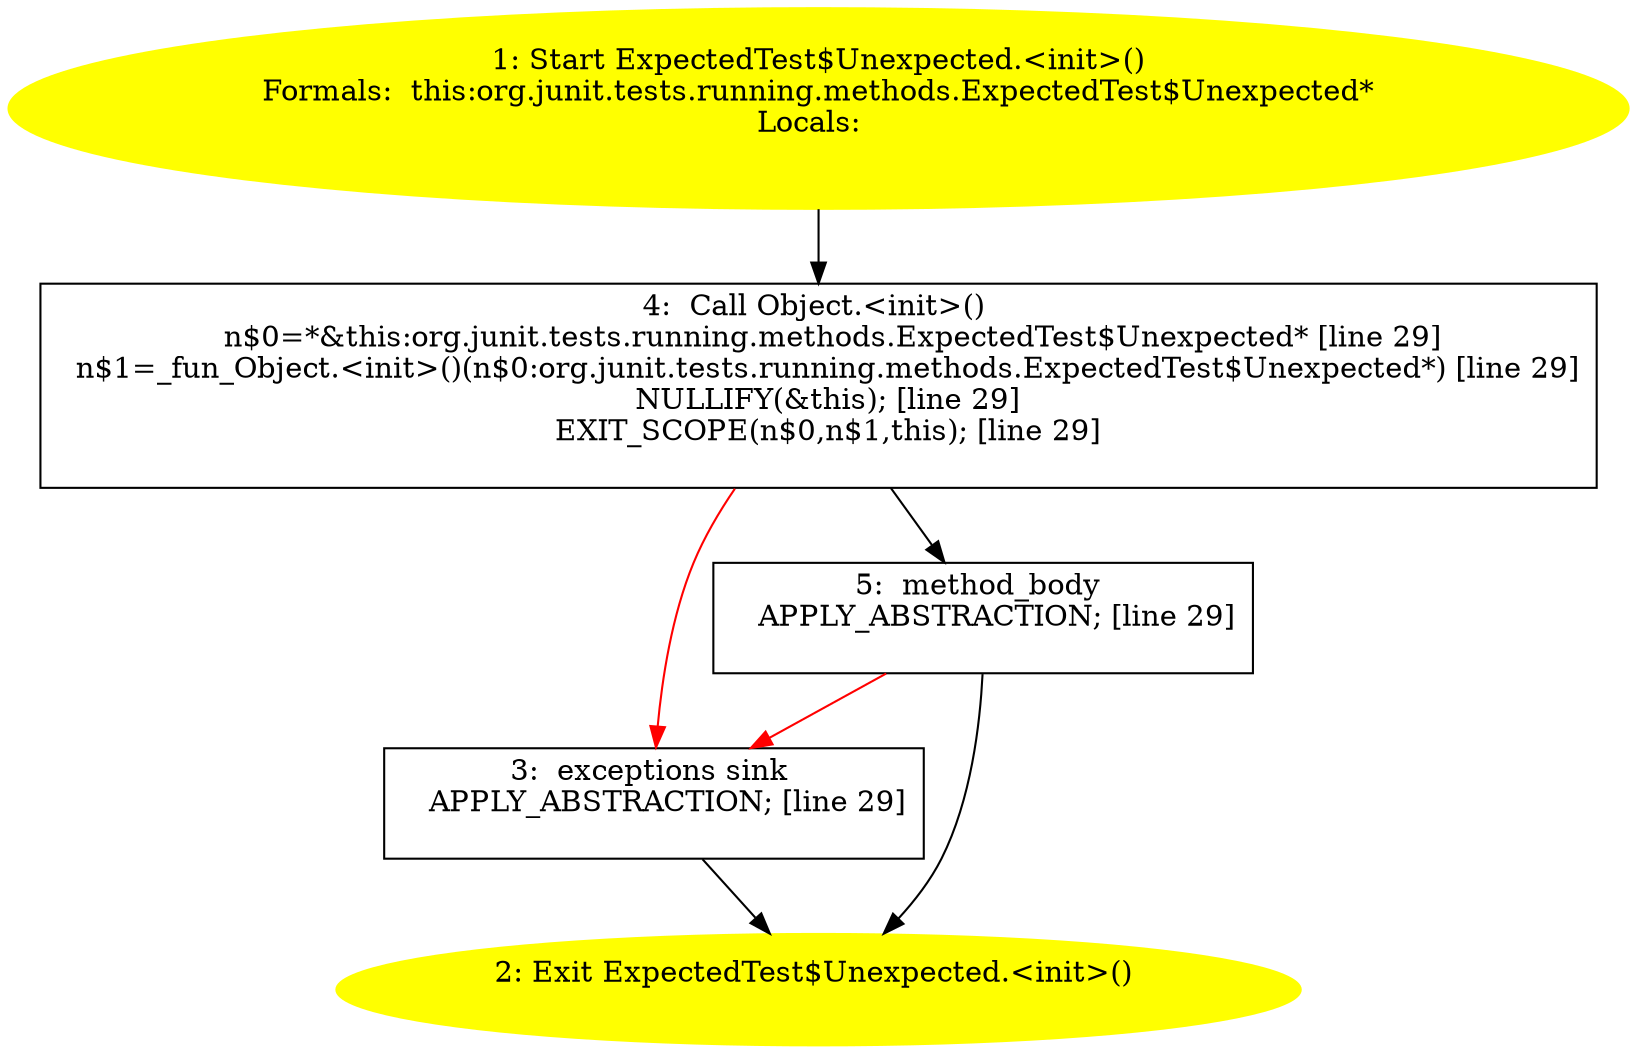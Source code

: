 /* @generated */
digraph cfg {
"org.junit.tests.running.methods.ExpectedTest$Unexpected.<init>().7c6e161e438efaf956c739dfb30d750f_1" [label="1: Start ExpectedTest$Unexpected.<init>()\nFormals:  this:org.junit.tests.running.methods.ExpectedTest$Unexpected*\nLocals:  \n  " color=yellow style=filled]
	

	 "org.junit.tests.running.methods.ExpectedTest$Unexpected.<init>().7c6e161e438efaf956c739dfb30d750f_1" -> "org.junit.tests.running.methods.ExpectedTest$Unexpected.<init>().7c6e161e438efaf956c739dfb30d750f_4" ;
"org.junit.tests.running.methods.ExpectedTest$Unexpected.<init>().7c6e161e438efaf956c739dfb30d750f_2" [label="2: Exit ExpectedTest$Unexpected.<init>() \n  " color=yellow style=filled]
	

"org.junit.tests.running.methods.ExpectedTest$Unexpected.<init>().7c6e161e438efaf956c739dfb30d750f_3" [label="3:  exceptions sink \n   APPLY_ABSTRACTION; [line 29]\n " shape="box"]
	

	 "org.junit.tests.running.methods.ExpectedTest$Unexpected.<init>().7c6e161e438efaf956c739dfb30d750f_3" -> "org.junit.tests.running.methods.ExpectedTest$Unexpected.<init>().7c6e161e438efaf956c739dfb30d750f_2" ;
"org.junit.tests.running.methods.ExpectedTest$Unexpected.<init>().7c6e161e438efaf956c739dfb30d750f_4" [label="4:  Call Object.<init>() \n   n$0=*&this:org.junit.tests.running.methods.ExpectedTest$Unexpected* [line 29]\n  n$1=_fun_Object.<init>()(n$0:org.junit.tests.running.methods.ExpectedTest$Unexpected*) [line 29]\n  NULLIFY(&this); [line 29]\n  EXIT_SCOPE(n$0,n$1,this); [line 29]\n " shape="box"]
	

	 "org.junit.tests.running.methods.ExpectedTest$Unexpected.<init>().7c6e161e438efaf956c739dfb30d750f_4" -> "org.junit.tests.running.methods.ExpectedTest$Unexpected.<init>().7c6e161e438efaf956c739dfb30d750f_5" ;
	 "org.junit.tests.running.methods.ExpectedTest$Unexpected.<init>().7c6e161e438efaf956c739dfb30d750f_4" -> "org.junit.tests.running.methods.ExpectedTest$Unexpected.<init>().7c6e161e438efaf956c739dfb30d750f_3" [color="red" ];
"org.junit.tests.running.methods.ExpectedTest$Unexpected.<init>().7c6e161e438efaf956c739dfb30d750f_5" [label="5:  method_body \n   APPLY_ABSTRACTION; [line 29]\n " shape="box"]
	

	 "org.junit.tests.running.methods.ExpectedTest$Unexpected.<init>().7c6e161e438efaf956c739dfb30d750f_5" -> "org.junit.tests.running.methods.ExpectedTest$Unexpected.<init>().7c6e161e438efaf956c739dfb30d750f_2" ;
	 "org.junit.tests.running.methods.ExpectedTest$Unexpected.<init>().7c6e161e438efaf956c739dfb30d750f_5" -> "org.junit.tests.running.methods.ExpectedTest$Unexpected.<init>().7c6e161e438efaf956c739dfb30d750f_3" [color="red" ];
}
